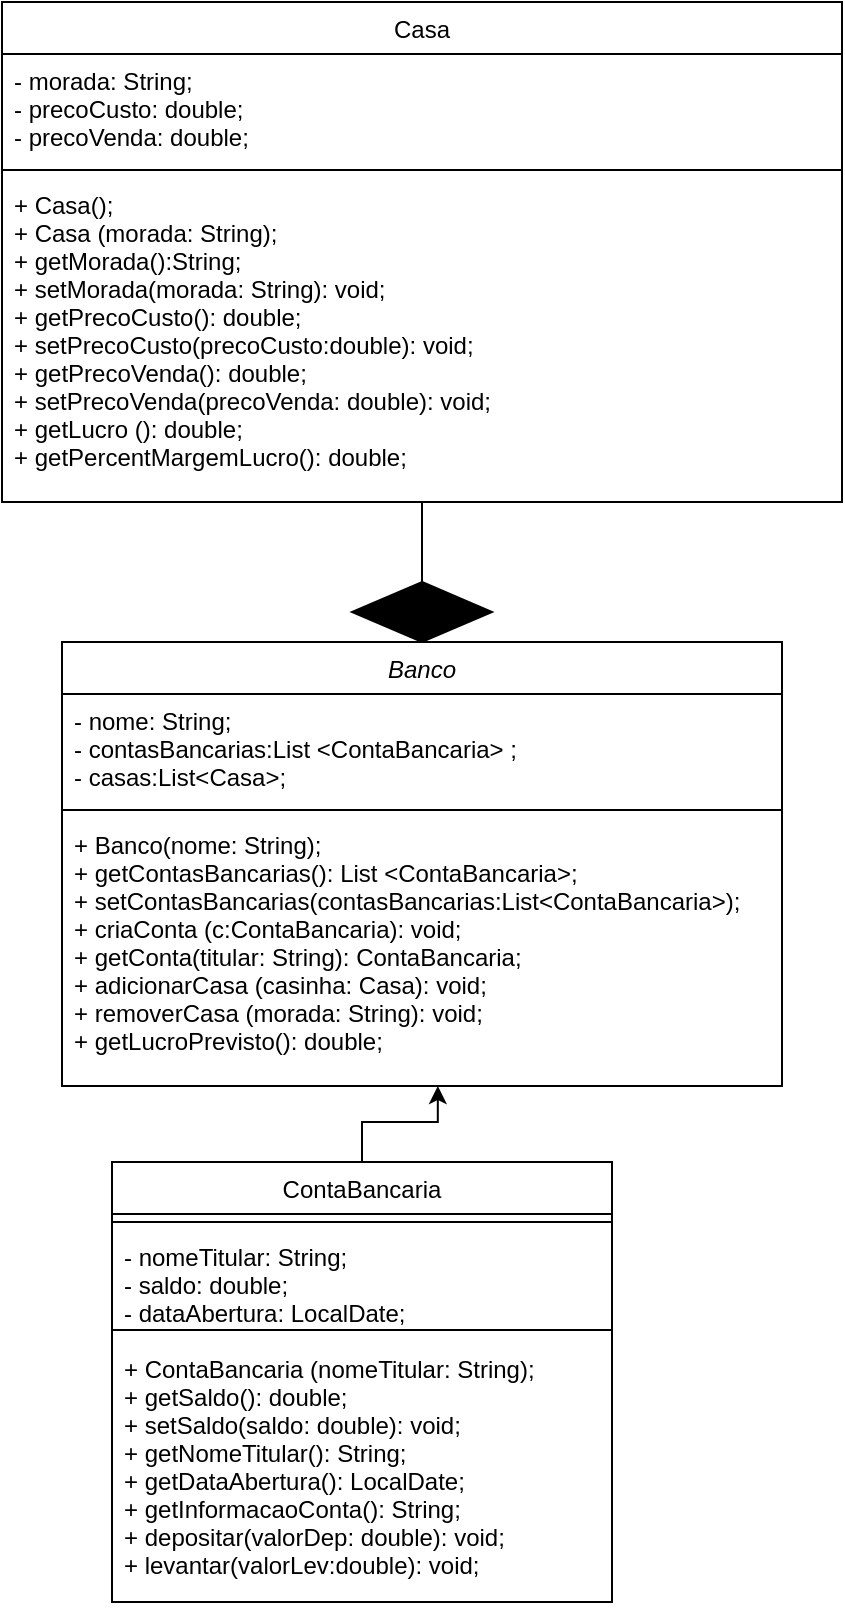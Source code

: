 <mxfile version="16.5.3" type="device"><diagram id="C5RBs43oDa-KdzZeNtuy" name="Page-1"><mxGraphModel dx="1260" dy="794" grid="1" gridSize="10" guides="1" tooltips="1" connect="1" arrows="1" fold="1" page="1" pageScale="1" pageWidth="827" pageHeight="1169" math="0" shadow="0"><root><mxCell id="WIyWlLk6GJQsqaUBKTNV-0"/><mxCell id="WIyWlLk6GJQsqaUBKTNV-1" parent="WIyWlLk6GJQsqaUBKTNV-0"/><mxCell id="zkfFHV4jXpPFQw0GAbJ--0" value="Banco" style="swimlane;fontStyle=2;align=center;verticalAlign=top;childLayout=stackLayout;horizontal=1;startSize=26;horizontalStack=0;resizeParent=1;resizeLast=0;collapsible=1;marginBottom=0;rounded=0;shadow=0;strokeWidth=1;" parent="WIyWlLk6GJQsqaUBKTNV-1" vertex="1"><mxGeometry x="185" y="680" width="360" height="222" as="geometry"><mxRectangle x="230" y="140" width="160" height="26" as="alternateBounds"/></mxGeometry></mxCell><mxCell id="zkfFHV4jXpPFQw0GAbJ--1" value="- nome: String;&#10;- contasBancarias:List &lt;ContaBancaria&gt; ;&#10;- casas:List&lt;Casa&gt;;&#10;" style="text;align=left;verticalAlign=top;spacingLeft=4;spacingRight=4;overflow=hidden;rotatable=0;points=[[0,0.5],[1,0.5]];portConstraint=eastwest;" parent="zkfFHV4jXpPFQw0GAbJ--0" vertex="1"><mxGeometry y="26" width="360" height="54" as="geometry"/></mxCell><mxCell id="zkfFHV4jXpPFQw0GAbJ--4" value="" style="line;html=1;strokeWidth=1;align=left;verticalAlign=middle;spacingTop=-1;spacingLeft=3;spacingRight=3;rotatable=0;labelPosition=right;points=[];portConstraint=eastwest;" parent="zkfFHV4jXpPFQw0GAbJ--0" vertex="1"><mxGeometry y="80" width="360" height="8" as="geometry"/></mxCell><mxCell id="zkfFHV4jXpPFQw0GAbJ--5" value="+ Banco(nome: String);&#10;+ getContasBancarias(): List &lt;ContaBancaria&gt;;&#10;+ setContasBancarias(contasBancarias:List&lt;ContaBancaria&gt;);&#10;+ criaConta (c:ContaBancaria): void;&#10;+ getConta(titular: String): ContaBancaria;&#10;+ adicionarCasa (casinha: Casa): void;&#10;+ removerCasa (morada: String): void;&#10;+ getLucroPrevisto(): double;&#10;&#10;&#10;" style="text;align=left;verticalAlign=top;spacingLeft=4;spacingRight=4;overflow=hidden;rotatable=0;points=[[0,0.5],[1,0.5]];portConstraint=eastwest;" parent="zkfFHV4jXpPFQw0GAbJ--0" vertex="1"><mxGeometry y="88" width="360" height="134" as="geometry"/></mxCell><mxCell id="ONLs51XbLu4yD8CWgh1M-2" style="edgeStyle=orthogonalEdgeStyle;rounded=0;orthogonalLoop=1;jettySize=auto;html=1;exitX=0.5;exitY=0;exitDx=0;exitDy=0;entryX=0.522;entryY=1;entryDx=0;entryDy=0;entryPerimeter=0;" edge="1" parent="WIyWlLk6GJQsqaUBKTNV-1" source="zkfFHV4jXpPFQw0GAbJ--6" target="zkfFHV4jXpPFQw0GAbJ--5"><mxGeometry relative="1" as="geometry"/></mxCell><mxCell id="zkfFHV4jXpPFQw0GAbJ--6" value="ContaBancaria" style="swimlane;fontStyle=0;align=center;verticalAlign=top;childLayout=stackLayout;horizontal=1;startSize=26;horizontalStack=0;resizeParent=1;resizeLast=0;collapsible=1;marginBottom=0;rounded=0;shadow=0;strokeWidth=1;" parent="WIyWlLk6GJQsqaUBKTNV-1" vertex="1"><mxGeometry x="210" y="940" width="250" height="220" as="geometry"><mxRectangle x="130" y="380" width="160" height="26" as="alternateBounds"/></mxGeometry></mxCell><mxCell id="zkfFHV4jXpPFQw0GAbJ--9" value="" style="line;html=1;strokeWidth=1;align=left;verticalAlign=middle;spacingTop=-1;spacingLeft=3;spacingRight=3;rotatable=0;labelPosition=right;points=[];portConstraint=eastwest;" parent="zkfFHV4jXpPFQw0GAbJ--6" vertex="1"><mxGeometry y="26" width="250" height="8" as="geometry"/></mxCell><mxCell id="zkfFHV4jXpPFQw0GAbJ--7" value="- nomeTitular: String;&#10;- saldo: double;&#10;- dataAbertura: LocalDate;&#10;" style="text;align=left;verticalAlign=top;spacingLeft=4;spacingRight=4;overflow=hidden;rotatable=0;points=[[0,0.5],[1,0.5]];portConstraint=eastwest;" parent="zkfFHV4jXpPFQw0GAbJ--6" vertex="1"><mxGeometry y="34" width="250" height="56" as="geometry"/></mxCell><mxCell id="ONLs51XbLu4yD8CWgh1M-1" value="+ ContaBancaria (nomeTitular: String);&#10;+ getSaldo(): double;&#10;+ setSaldo(saldo: double): void;&#10;+ getNomeTitular(): String;&#10;+ getDataAbertura(): LocalDate;&#10;+ getInformacaoConta(): String;&#10;+ depositar(valorDep: double): void;&#10;+ levantar(valorLev:double): void;&#10;&#10;&#10;&#10;" style="text;align=left;verticalAlign=top;spacingLeft=4;spacingRight=4;overflow=hidden;rotatable=0;points=[[0,0.5],[1,0.5]];portConstraint=eastwest;" vertex="1" parent="zkfFHV4jXpPFQw0GAbJ--6"><mxGeometry y="90" width="250" height="130" as="geometry"/></mxCell><mxCell id="zkfFHV4jXpPFQw0GAbJ--17" value="Casa" style="swimlane;fontStyle=0;align=center;verticalAlign=top;childLayout=stackLayout;horizontal=1;startSize=26;horizontalStack=0;resizeParent=1;resizeLast=0;collapsible=1;marginBottom=0;rounded=0;shadow=0;strokeWidth=1;" parent="WIyWlLk6GJQsqaUBKTNV-1" vertex="1"><mxGeometry x="155" y="360" width="420" height="250" as="geometry"><mxRectangle x="550" y="140" width="160" height="26" as="alternateBounds"/></mxGeometry></mxCell><mxCell id="zkfFHV4jXpPFQw0GAbJ--22" value="- morada: String;&#10;- precoCusto: double;&#10;- precoVenda: double; " style="text;align=left;verticalAlign=top;spacingLeft=4;spacingRight=4;overflow=hidden;rotatable=0;points=[[0,0.5],[1,0.5]];portConstraint=eastwest;rounded=0;shadow=0;html=0;" parent="zkfFHV4jXpPFQw0GAbJ--17" vertex="1"><mxGeometry y="26" width="420" height="54" as="geometry"/></mxCell><mxCell id="zkfFHV4jXpPFQw0GAbJ--23" value="" style="line;html=1;strokeWidth=1;align=left;verticalAlign=middle;spacingTop=-1;spacingLeft=3;spacingRight=3;rotatable=0;labelPosition=right;points=[];portConstraint=eastwest;" parent="zkfFHV4jXpPFQw0GAbJ--17" vertex="1"><mxGeometry y="80" width="420" height="8" as="geometry"/></mxCell><mxCell id="zkfFHV4jXpPFQw0GAbJ--24" value="+ Casa();&#10;+ Casa (morada: String);&#10;+ getMorada():String;&#10;+ setMorada(morada: String): void;&#10;+ getPrecoCusto(): double;&#10;+ setPrecoCusto(precoCusto:double): void;&#10;+ getPrecoVenda(): double;&#10;+ setPrecoVenda(precoVenda: double): void;&#10;+ getLucro (): double;&#10;+ getPercentMargemLucro(): double;&#10;&#10;&#10;&#10;" style="text;align=left;verticalAlign=top;spacingLeft=4;spacingRight=4;overflow=hidden;rotatable=0;points=[[0,0.5],[1,0.5]];portConstraint=eastwest;" parent="zkfFHV4jXpPFQw0GAbJ--17" vertex="1"><mxGeometry y="88" width="420" height="148" as="geometry"/></mxCell><mxCell id="ONLs51XbLu4yD8CWgh1M-6" value="" style="rhombus;whiteSpace=wrap;html=1;fillColor=#000000;" vertex="1" parent="WIyWlLk6GJQsqaUBKTNV-1"><mxGeometry x="330" y="650" width="70" height="30" as="geometry"/></mxCell><mxCell id="ONLs51XbLu4yD8CWgh1M-7" value="" style="endArrow=none;html=1;rounded=0;exitX=0.5;exitY=0;exitDx=0;exitDy=0;" edge="1" parent="WIyWlLk6GJQsqaUBKTNV-1" source="ONLs51XbLu4yD8CWgh1M-6"><mxGeometry width="50" height="50" relative="1" as="geometry"><mxPoint x="300" y="30" as="sourcePoint"/><mxPoint x="365" y="610" as="targetPoint"/></mxGeometry></mxCell><mxCell id="ONLs51XbLu4yD8CWgh1M-10" value="" style="line;html=1;strokeWidth=1;align=left;verticalAlign=middle;spacingTop=-1;spacingLeft=3;spacingRight=3;rotatable=0;labelPosition=right;points=[];portConstraint=eastwest;" vertex="1" parent="WIyWlLk6GJQsqaUBKTNV-1"><mxGeometry x="210" y="1020" width="250" height="8" as="geometry"/></mxCell></root></mxGraphModel></diagram></mxfile>